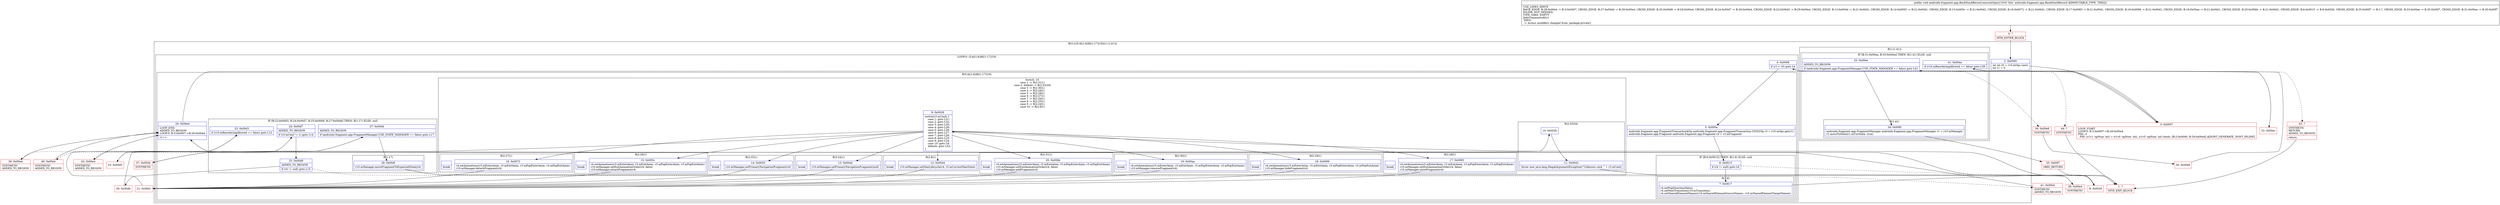 digraph "CFG forandroidx.fragment.app.BackStackRecord.executeOps()V" {
subgraph cluster_Region_1491930123 {
label = "R(3:1|(5:4|(1:6)|8|(1:17)|19)|(1:(1:41)))";
node [shape=record,color=blue];
Node_2 [shape=record,label="{2\:\ 0x0000|int int r0 = r10.mOps.size()\lint r1 = 0\l}"];
subgraph cluster_LoopRegion_333580703 {
label = "LOOP:0: (5:4|(1:6)|8|(1:17)|19)";
node [shape=record,color=blue];
Node_4 [shape=record,label="{4\:\ 0x0008|if (r1 \< r0) goto L4\l}"];
subgraph cluster_Region_1502520844 {
label = "R(5:4|(1:6)|8|(1:17)|19)";
node [shape=record,color=blue];
Node_5 [shape=record,label="{5\:\ 0x000a|androidx.fragment.app.FragmentTransaction$Op androidx.fragment.app.FragmentTransaction.C0352Op r3 = r10.mOps.get(r1)\landroidx.fragment.app.Fragment androidx.fragment.app.Fragment r4 = r3.mFragment\l}"];
subgraph cluster_IfRegion_164563032 {
label = "IF [B:6:0x0015] THEN: R(1:6) ELSE: null";
node [shape=record,color=blue];
Node_6 [shape=record,label="{6\:\ 0x0015|if (r4 != null) goto L6\l}"];
subgraph cluster_Region_783425384 {
label = "R(1:6)";
node [shape=record,color=blue];
Node_7 [shape=record,label="{7\:\ 0x0017|r4.setPopDirection(false)\lr4.setNextTransition(r10.mTransition)\lr4.setSharedElementNames(r10.mSharedElementSourceNames, r10.mSharedElementTargetNames)\l}"];
}
}
subgraph cluster_SwitchRegion_682075860 {
label = "Switch: 10
 case 1 -> R(2:31|1)
 case 2, default -> R(2:33|34)
 case 3 -> R(2:30|1)
 case 4 -> R(2:29|1)
 case 5 -> R(2:28|1)
 case 6 -> R(2:27|1)
 case 7 -> R(2:26|1)
 case 8 -> R(2:25|1)
 case 9 -> R(2:24|1)
 case 10 -> R(2:9|1)";
node [shape=record,color=blue];
Node_9 [shape=record,label="{9\:\ 0x0028|switch(r3.mCmd) \{\l    case 1: goto L31;\l    case 2: goto L32;\l    case 3: goto L30;\l    case 4: goto L29;\l    case 5: goto L28;\l    case 6: goto L27;\l    case 7: goto L26;\l    case 8: goto L25;\l    case 9: goto L24;\l    case 10: goto L9;\l    default: goto L32;\l\}\l}"];
subgraph cluster_Region_730524846 {
label = "R(2:31|1)";
node [shape=record,color=blue];
Node_20 [shape=record,label="{20\:\ 0x00bb|r4.setAnimations(r3.mEnterAnim, r3.mExitAnim, r3.mPopEnterAnim, r3.mPopExitAnim)\lr10.mManager.setExitAnimationOrder(r4, false)\lr10.mManager.addFragment(r4)\l}"];
Node_InsnContainer_1908444774 [shape=record,label="{|break\l}"];
}
subgraph cluster_Region_119050517 {
label = "R(2:33|34)";
node [shape=record,color=blue];
Node_10 [shape=record,label="{10\:\ 0x002b}"];
Node_11 [shape=record,label="{11\:\ 0x0043|throw new java.lang.IllegalArgumentException(\"Unknown cmd: \" + r3.mCmd)\l}"];
}
subgraph cluster_Region_1286427602 {
label = "R(2:30|1)";
node [shape=record,color=blue];
Node_19 [shape=record,label="{19\:\ 0x00aa|r4.setAnimations(r3.mEnterAnim, r3.mExitAnim, r3.mPopEnterAnim, r3.mPopExitAnim)\lr10.mManager.removeFragment(r4)\l}"];
Node_InsnContainer_442180365 [shape=record,label="{|break\l}"];
}
subgraph cluster_Region_1504304533 {
label = "R(2:29|1)";
node [shape=record,color=blue];
Node_18 [shape=record,label="{18\:\ 0x0099|r4.setAnimations(r3.mEnterAnim, r3.mExitAnim, r3.mPopEnterAnim, r3.mPopExitAnim)\lr10.mManager.hideFragment(r4)\l}"];
Node_InsnContainer_1471265204 [shape=record,label="{|break\l}"];
}
subgraph cluster_Region_624600466 {
label = "R(2:28|1)";
node [shape=record,color=blue];
Node_17 [shape=record,label="{17\:\ 0x0083|r4.setAnimations(r3.mEnterAnim, r3.mExitAnim, r3.mPopEnterAnim, r3.mPopExitAnim)\lr10.mManager.setExitAnimationOrder(r4, false)\lr10.mManager.showFragment(r4)\l}"];
Node_InsnContainer_261744187 [shape=record,label="{|break\l}"];
}
subgraph cluster_Region_1718159385 {
label = "R(2:27|1)";
node [shape=record,color=blue];
Node_16 [shape=record,label="{16\:\ 0x0072|r4.setAnimations(r3.mEnterAnim, r3.mExitAnim, r3.mPopEnterAnim, r3.mPopExitAnim)\lr10.mManager.detachFragment(r4)\l}"];
Node_InsnContainer_2061498896 [shape=record,label="{|break\l}"];
}
subgraph cluster_Region_1090315461 {
label = "R(2:26|1)";
node [shape=record,color=blue];
Node_15 [shape=record,label="{15\:\ 0x005c|r4.setAnimations(r3.mEnterAnim, r3.mExitAnim, r3.mPopEnterAnim, r3.mPopExitAnim)\lr10.mManager.setExitAnimationOrder(r4, false)\lr10.mManager.attachFragment(r4)\l}"];
Node_InsnContainer_962592013 [shape=record,label="{|break\l}"];
}
subgraph cluster_Region_266094984 {
label = "R(2:25|1)";
node [shape=record,color=blue];
Node_14 [shape=record,label="{14\:\ 0x0055|r10.mManager.setPrimaryNavigationFragment(r4)\l}"];
Node_InsnContainer_1677299595 [shape=record,label="{|break\l}"];
}
subgraph cluster_Region_588322289 {
label = "R(2:24|1)";
node [shape=record,color=blue];
Node_13 [shape=record,label="{13\:\ 0x004d|r10.mManager.setPrimaryNavigationFragment(null)\l}"];
Node_InsnContainer_647718137 [shape=record,label="{|break\l}"];
}
subgraph cluster_Region_1471077434 {
label = "R(2:9|1)";
node [shape=record,color=blue];
Node_12 [shape=record,label="{12\:\ 0x0044|r10.mManager.setMaxLifecycle(r4, r3.mCurrentMaxState)\l}"];
Node_InsnContainer_1617580722 [shape=record,label="{|break\l}"];
}
}
subgraph cluster_IfRegion_659092840 {
label = "IF [B:22:0x00d3, B:24:0x00d7, B:25:0x00d9, B:27:0x00dd] THEN: R(1:17) ELSE: null";
node [shape=record,color=blue];
Node_22 [shape=record,label="{22\:\ 0x00d3|if (r10.mReorderingAllowed == false) goto L12\l}"];
Node_24 [shape=record,label="{24\:\ 0x00d7|ADDED_TO_REGION\l|if (r3.mCmd != 1) goto L14\l}"];
Node_25 [shape=record,label="{25\:\ 0x00d9|ADDED_TO_REGION\l|if (r4 != null) goto L15\l}"];
Node_27 [shape=record,label="{27\:\ 0x00dd|ADDED_TO_REGION\l|if (androidx.fragment.app.FragmentManager.USE_STATE_MANAGER == false) goto L17\l}"];
subgraph cluster_Region_1876889262 {
label = "R(1:17)";
node [shape=record,color=blue];
Node_28 [shape=record,label="{28\:\ 0x00df|r10.mManager.moveFragmentToExpectedState(r4)\l}"];
}
}
Node_29 [shape=record,label="{29\:\ 0x00e4|LOOP_END\lADDED_TO_REGION\lLOOP:0: B:3:0x0007\-\>B:29:0x00e4\l|r1++\l}"];
}
}
subgraph cluster_Region_1329601763 {
label = "R(1:(1:41))";
node [shape=record,color=blue];
subgraph cluster_IfRegion_1683306087 {
label = "IF [B:31:0x00ea, B:33:0x00ee] THEN: R(1:41) ELSE: null";
node [shape=record,color=blue];
Node_31 [shape=record,label="{31\:\ 0x00ea|if (r10.mReorderingAllowed == false) goto L39\l}"];
Node_33 [shape=record,label="{33\:\ 0x00ee|ADDED_TO_REGION\l|if (androidx.fragment.app.FragmentManager.USE_STATE_MANAGER == false) goto L41\l}"];
subgraph cluster_Region_412777624 {
label = "R(1:41)";
node [shape=record,color=blue];
Node_34 [shape=record,label="{34\:\ 0x00f0|androidx.fragment.app.FragmentManager androidx.fragment.app.FragmentManager r1 = r10.mManager\lr1.moveToState(r1.mCurState, true)\l}"];
}
}
}
}
Node_0 [shape=record,color=red,label="{0\:\ ?|MTH_ENTER_BLOCK\l}"];
Node_3 [shape=record,color=red,label="{3\:\ 0x0007|LOOP_START\lLOOP:0: B:3:0x0007\-\>B:29:0x00e4\lPHI: r1 \l  PHI: (r1v1 'opNum' int) = (r1v0 'opNum' int), (r1v5 'opNum' int) binds: [B:2:0x0000, B:29:0x00e4] A[DONT_GENERATE, DONT_INLINE]\l}"];
Node_8 [shape=record,color=red,label="{8\:\ 0x0026}"];
Node_21 [shape=record,color=red,label="{21\:\ 0x00d1}"];
Node_23 [shape=record,color=red,label="{23\:\ 0x00d5}"];
Node_26 [shape=record,color=red,label="{26\:\ 0x00db}"];
Node_38 [shape=record,color=red,label="{38\:\ 0x00e4|SYNTHETIC\l}"];
Node_42 [shape=record,color=red,label="{42\:\ 0x00e4|SYNTHETIC\lADDED_TO_REGION\l}"];
Node_41 [shape=record,color=red,label="{41\:\ 0x00e4|SYNTHETIC\lADDED_TO_REGION\l}"];
Node_40 [shape=record,color=red,label="{40\:\ 0x00e4|SYNTHETIC\lADDED_TO_REGION\l}"];
Node_39 [shape=record,color=red,label="{39\:\ 0x00e4|SYNTHETIC\lADDED_TO_REGION\l}"];
Node_37 [shape=record,color=red,label="{37\:\ 0x002b|SYNTHETIC\l}"];
Node_1 [shape=record,color=red,label="{1\:\ ?|MTH_EXIT_BLOCK\l}"];
Node_36 [shape=record,color=red,label="{36\:\ 0x00e8|SYNTHETIC\l}"];
Node_30 [shape=record,color=red,label="{30\:\ 0x00e8}"];
Node_32 [shape=record,color=red,label="{32\:\ 0x00ec}"];
Node_35 [shape=record,color=red,label="{35\:\ 0x00f7|ORIG_RETURN\l}"];
Node_44 [shape=record,color=red,label="{44\:\ ?|SYNTHETIC\l}"];
Node_43 [shape=record,color=red,label="{43\:\ ?|SYNTHETIC\lRETURN\lADDED_TO_REGION\l|return\l}"];
MethodNode[shape=record,label="{public void androidx.fragment.app.BackStackRecord.executeOps((r10v0 'this' androidx.fragment.app.BackStackRecord A[IMMUTABLE_TYPE, THIS]))  | USE_LINES_HINTS\lBACK_EDGE: B:29:0x00e4 \-\> B:3:0x0007, CROSS_EDGE: B:27:0x00dd \-\> B:29:0x00e4, CROSS_EDGE: B:25:0x00d9 \-\> B:29:0x00e4, CROSS_EDGE: B:24:0x00d7 \-\> B:29:0x00e4, CROSS_EDGE: B:22:0x00d3 \-\> B:29:0x00e4, CROSS_EDGE: B:13:0x004d \-\> B:21:0x00d1, CROSS_EDGE: B:14:0x0055 \-\> B:21:0x00d1, CROSS_EDGE: B:15:0x005c \-\> B:21:0x00d1, CROSS_EDGE: B:16:0x0072 \-\> B:21:0x00d1, CROSS_EDGE: B:17:0x0083 \-\> B:21:0x00d1, CROSS_EDGE: B:18:0x0099 \-\> B:21:0x00d1, CROSS_EDGE: B:19:0x00aa \-\> B:21:0x00d1, CROSS_EDGE: B:20:0x00bb \-\> B:21:0x00d1, CROSS_EDGE: B:6:0x0015 \-\> B:8:0x0026, CROSS_EDGE: B:35:0x00f7 \-\> B:1:?, CROSS_EDGE: B:33:0x00ee \-\> B:35:0x00f7, CROSS_EDGE: B:31:0x00ea \-\> B:35:0x00f7\lINLINE_NOT_NEEDED\lTYPE_VARS: EMPTY\lJadxCommentsAttr\{\l INFO: \l \-\> Access modifiers changed from: package\-private\}\l}"];
MethodNode -> Node_0;Node_2 -> Node_3;
Node_4 -> Node_5;
Node_4 -> Node_36[style=dashed];
Node_5 -> Node_6;
Node_6 -> Node_7;
Node_6 -> Node_8[style=dashed];
Node_7 -> Node_8;
Node_9 -> Node_12;
Node_9 -> Node_13;
Node_9 -> Node_14;
Node_9 -> Node_15;
Node_9 -> Node_16;
Node_9 -> Node_17;
Node_9 -> Node_18;
Node_9 -> Node_19;
Node_9 -> Node_20;
Node_9 -> Node_37;
Node_20 -> Node_21;
Node_10 -> Node_11;
Node_11 -> Node_1;
Node_19 -> Node_21;
Node_18 -> Node_21;
Node_17 -> Node_21;
Node_16 -> Node_21;
Node_15 -> Node_21;
Node_14 -> Node_21;
Node_13 -> Node_21;
Node_12 -> Node_21;
Node_22 -> Node_23;
Node_22 -> Node_39[style=dashed];
Node_24 -> Node_25;
Node_24 -> Node_40[style=dashed];
Node_25 -> Node_26;
Node_25 -> Node_41[style=dashed];
Node_27 -> Node_28;
Node_27 -> Node_42[style=dashed];
Node_28 -> Node_38;
Node_29 -> Node_3;
Node_31 -> Node_32;
Node_31 -> Node_43[style=dashed];
Node_33 -> Node_34;
Node_33 -> Node_44[style=dashed];
Node_34 -> Node_35;
Node_0 -> Node_2;
Node_3 -> Node_4;
Node_8 -> Node_9;
Node_21 -> Node_22;
Node_23 -> Node_24;
Node_26 -> Node_27;
Node_38 -> Node_29;
Node_42 -> Node_29;
Node_41 -> Node_29;
Node_40 -> Node_29;
Node_39 -> Node_29;
Node_37 -> Node_10;
Node_36 -> Node_30;
Node_30 -> Node_31;
Node_32 -> Node_33;
Node_35 -> Node_1;
Node_44 -> Node_1;
Node_43 -> Node_1;
}

